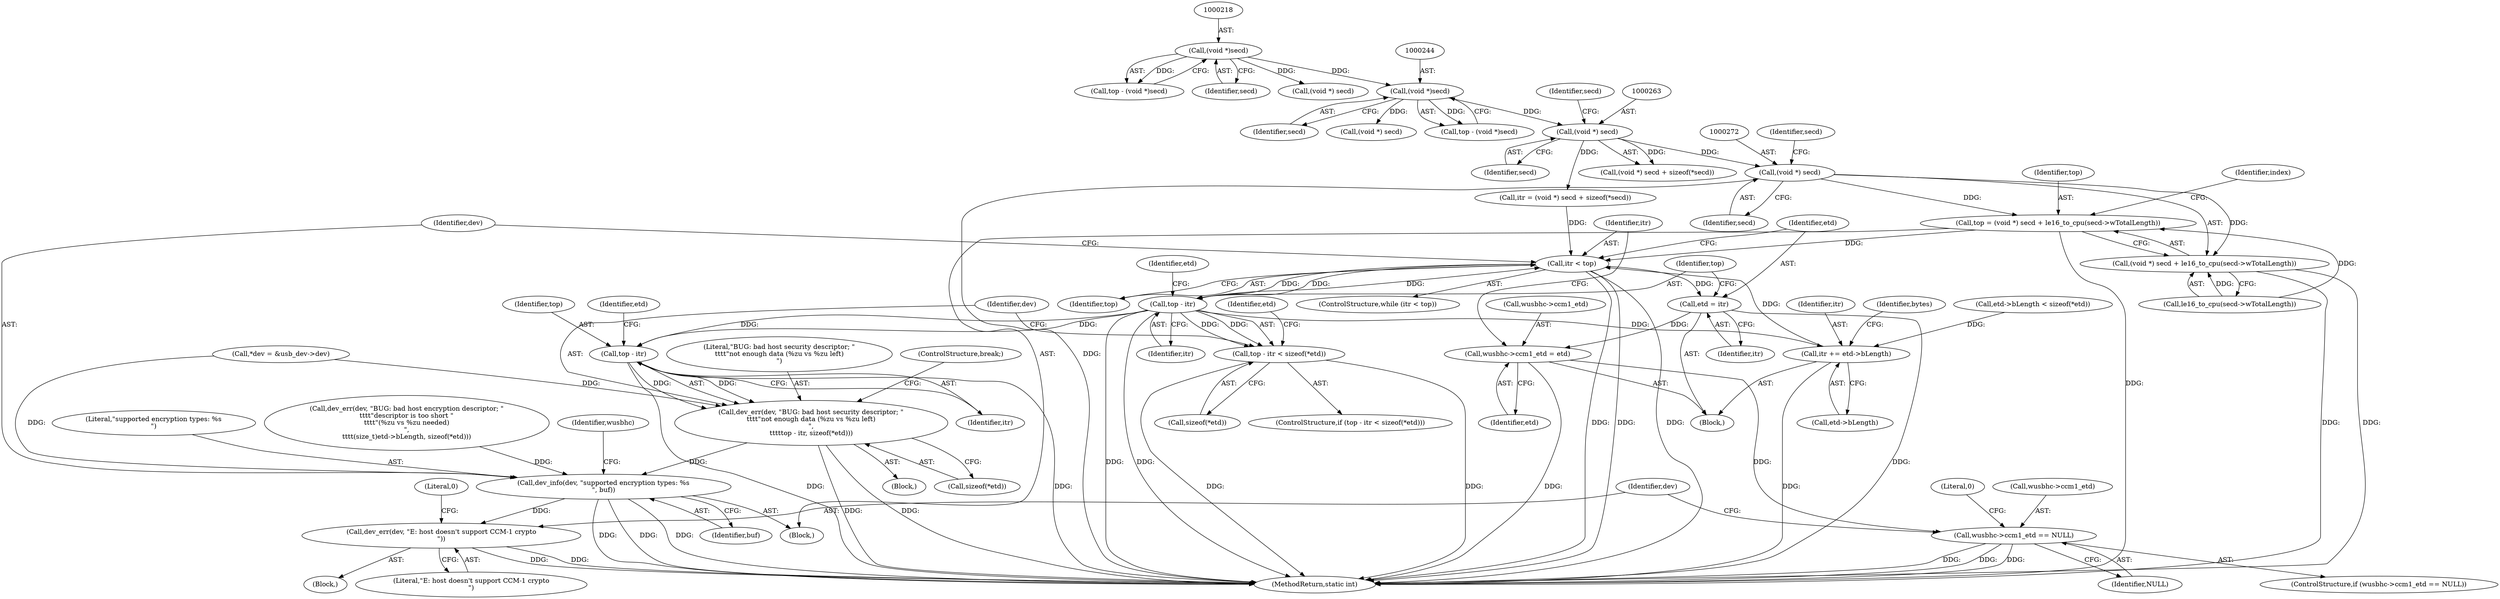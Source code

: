 digraph "0_linux_704620afc70cf47abb9d6a1a57f3825d2bca49cf_1@pointer" {
"1000271" [label="(Call,(void *) secd)"];
"1000262" [label="(Call,(void *) secd)"];
"1000243" [label="(Call,(void *)secd)"];
"1000217" [label="(Call,(void *)secd)"];
"1000268" [label="(Call,top = (void *) secd + le16_to_cpu(secd->wTotalLength))"];
"1000285" [label="(Call,itr < top)"];
"1000289" [label="(Call,etd = itr)"];
"1000355" [label="(Call,wusbhc->ccm1_etd = etd)"];
"1000365" [label="(Call,wusbhc->ccm1_etd == NULL)"];
"1000294" [label="(Call,top - itr)"];
"1000293" [label="(Call,top - itr < sizeof(*etd))"];
"1000304" [label="(Call,top - itr)"];
"1000301" [label="(Call,dev_err(dev, \"BUG: bad host security descriptor; \"\n\t\t\t\t\"not enough data (%zu vs %zu left)\n\",\n\t\t\t\ttop - itr, sizeof(*etd)))"];
"1000360" [label="(Call,dev_info(dev, \"supported encryption types: %s\n\", buf))"];
"1000371" [label="(Call,dev_err(dev, \"E: host doesn't support CCM-1 crypto\n\"))"];
"1000332" [label="(Call,itr += etd->bLength)"];
"1000270" [label="(Call,(void *) secd + le16_to_cpu(secd->wTotalLength))"];
"1000268" [label="(Call,top = (void *) secd + le16_to_cpu(secd->wTotalLength))"];
"1000306" [label="(Identifier,itr)"];
"1000287" [label="(Identifier,top)"];
"1000269" [label="(Identifier,top)"];
"1000371" [label="(Call,dev_err(dev, \"E: host doesn't support CCM-1 crypto\n\"))"];
"1000372" [label="(Identifier,dev)"];
"1000333" [label="(Identifier,itr)"];
"1000227" [label="(Call,(void *) secd)"];
"1000274" [label="(Call,le16_to_cpu(secd->wTotalLength))"];
"1000217" [label="(Call,(void *)secd)"];
"1000309" [label="(Identifier,etd)"];
"1000245" [label="(Identifier,secd)"];
"1000369" [label="(Identifier,NULL)"];
"1000261" [label="(Call,(void *) secd + sizeof(*secd))"];
"1000362" [label="(Literal,\"supported encryption types: %s\n\")"];
"1000253" [label="(Call,(void *) secd)"];
"1000365" [label="(Call,wusbhc->ccm1_etd == NULL)"];
"1000361" [label="(Identifier,dev)"];
"1000296" [label="(Identifier,itr)"];
"1000294" [label="(Call,top - itr)"];
"1000302" [label="(Identifier,dev)"];
"1000320" [label="(Call,dev_err(dev, \"BUG: bad host encryption descriptor; \"\n\t\t\t\t\"descriptor is too short \"\n\t\t\t\t\"(%zu vs %zu needed)\n\",\n\t\t\t\t(size_t)etd->bLength, sizeof(*etd)))"];
"1000373" [label="(Literal,\"E: host doesn't support CCM-1 crypto\n\")"];
"1000293" [label="(Call,top - itr < sizeof(*etd))"];
"1000367" [label="(Identifier,wusbhc)"];
"1000301" [label="(Call,dev_err(dev, \"BUG: bad host security descriptor; \"\n\t\t\t\t\"not enough data (%zu vs %zu left)\n\",\n\t\t\t\ttop - itr, sizeof(*etd)))"];
"1000271" [label="(Call,(void *) secd)"];
"1000364" [label="(ControlStructure,if (wusbhc->ccm1_etd == NULL))"];
"1000360" [label="(Call,dev_info(dev, \"supported encryption types: %s\n\", buf))"];
"1000307" [label="(Call,sizeof(*etd))"];
"1000270" [label="(Call,(void *) secd + le16_to_cpu(secd->wTotalLength))"];
"1000366" [label="(Call,wusbhc->ccm1_etd)"];
"1000241" [label="(Call,top - (void *)secd)"];
"1000259" [label="(Call,itr = (void *) secd + sizeof(*secd))"];
"1000355" [label="(Call,wusbhc->ccm1_etd = etd)"];
"1000377" [label="(Literal,0)"];
"1000284" [label="(ControlStructure,while (itr < top))"];
"1000378" [label="(MethodReturn,static int)"];
"1000262" [label="(Call,(void *) secd)"];
"1000219" [label="(Identifier,secd)"];
"1000299" [label="(Identifier,etd)"];
"1000267" [label="(Identifier,secd)"];
"1000334" [label="(Call,etd->bLength)"];
"1000285" [label="(Call,itr < top)"];
"1000276" [label="(Identifier,secd)"];
"1000243" [label="(Call,(void *)secd)"];
"1000288" [label="(Block,)"];
"1000295" [label="(Identifier,top)"];
"1000305" [label="(Identifier,top)"];
"1000290" [label="(Identifier,etd)"];
"1000289" [label="(Call,etd = itr)"];
"1000363" [label="(Identifier,buf)"];
"1000264" [label="(Identifier,secd)"];
"1000356" [label="(Call,wusbhc->ccm1_etd)"];
"1000292" [label="(ControlStructure,if (top - itr < sizeof(*etd)))"];
"1000215" [label="(Call,top - (void *)secd)"];
"1000291" [label="(Identifier,itr)"];
"1000370" [label="(Block,)"];
"1000359" [label="(Identifier,etd)"];
"1000332" [label="(Call,itr += etd->bLength)"];
"1000310" [label="(ControlStructure,break;)"];
"1000286" [label="(Identifier,itr)"];
"1000273" [label="(Identifier,secd)"];
"1000105" [label="(Block,)"];
"1000304" [label="(Call,top - itr)"];
"1000303" [label="(Literal,\"BUG: bad host security descriptor; \"\n\t\t\t\t\"not enough data (%zu vs %zu left)\n\")"];
"1000375" [label="(Literal,0)"];
"1000338" [label="(Identifier,bytes)"];
"1000123" [label="(Call,*dev = &usb_dev->dev)"];
"1000297" [label="(Call,sizeof(*etd))"];
"1000279" [label="(Identifier,index)"];
"1000314" [label="(Identifier,etd)"];
"1000312" [label="(Call,etd->bLength < sizeof(*etd))"];
"1000300" [label="(Block,)"];
"1000271" -> "1000270"  [label="AST: "];
"1000271" -> "1000273"  [label="CFG: "];
"1000272" -> "1000271"  [label="AST: "];
"1000273" -> "1000271"  [label="AST: "];
"1000276" -> "1000271"  [label="CFG: "];
"1000271" -> "1000378"  [label="DDG: "];
"1000271" -> "1000268"  [label="DDG: "];
"1000271" -> "1000270"  [label="DDG: "];
"1000262" -> "1000271"  [label="DDG: "];
"1000262" -> "1000261"  [label="AST: "];
"1000262" -> "1000264"  [label="CFG: "];
"1000263" -> "1000262"  [label="AST: "];
"1000264" -> "1000262"  [label="AST: "];
"1000267" -> "1000262"  [label="CFG: "];
"1000262" -> "1000259"  [label="DDG: "];
"1000262" -> "1000261"  [label="DDG: "];
"1000243" -> "1000262"  [label="DDG: "];
"1000243" -> "1000241"  [label="AST: "];
"1000243" -> "1000245"  [label="CFG: "];
"1000244" -> "1000243"  [label="AST: "];
"1000245" -> "1000243"  [label="AST: "];
"1000241" -> "1000243"  [label="CFG: "];
"1000243" -> "1000241"  [label="DDG: "];
"1000217" -> "1000243"  [label="DDG: "];
"1000243" -> "1000253"  [label="DDG: "];
"1000217" -> "1000215"  [label="AST: "];
"1000217" -> "1000219"  [label="CFG: "];
"1000218" -> "1000217"  [label="AST: "];
"1000219" -> "1000217"  [label="AST: "];
"1000215" -> "1000217"  [label="CFG: "];
"1000217" -> "1000215"  [label="DDG: "];
"1000217" -> "1000227"  [label="DDG: "];
"1000268" -> "1000105"  [label="AST: "];
"1000268" -> "1000270"  [label="CFG: "];
"1000269" -> "1000268"  [label="AST: "];
"1000270" -> "1000268"  [label="AST: "];
"1000279" -> "1000268"  [label="CFG: "];
"1000268" -> "1000378"  [label="DDG: "];
"1000274" -> "1000268"  [label="DDG: "];
"1000268" -> "1000285"  [label="DDG: "];
"1000285" -> "1000284"  [label="AST: "];
"1000285" -> "1000287"  [label="CFG: "];
"1000286" -> "1000285"  [label="AST: "];
"1000287" -> "1000285"  [label="AST: "];
"1000290" -> "1000285"  [label="CFG: "];
"1000361" -> "1000285"  [label="CFG: "];
"1000285" -> "1000378"  [label="DDG: "];
"1000285" -> "1000378"  [label="DDG: "];
"1000285" -> "1000378"  [label="DDG: "];
"1000259" -> "1000285"  [label="DDG: "];
"1000332" -> "1000285"  [label="DDG: "];
"1000294" -> "1000285"  [label="DDG: "];
"1000285" -> "1000289"  [label="DDG: "];
"1000285" -> "1000294"  [label="DDG: "];
"1000285" -> "1000294"  [label="DDG: "];
"1000289" -> "1000288"  [label="AST: "];
"1000289" -> "1000291"  [label="CFG: "];
"1000290" -> "1000289"  [label="AST: "];
"1000291" -> "1000289"  [label="AST: "];
"1000295" -> "1000289"  [label="CFG: "];
"1000289" -> "1000378"  [label="DDG: "];
"1000289" -> "1000355"  [label="DDG: "];
"1000355" -> "1000288"  [label="AST: "];
"1000355" -> "1000359"  [label="CFG: "];
"1000356" -> "1000355"  [label="AST: "];
"1000359" -> "1000355"  [label="AST: "];
"1000286" -> "1000355"  [label="CFG: "];
"1000355" -> "1000378"  [label="DDG: "];
"1000355" -> "1000365"  [label="DDG: "];
"1000365" -> "1000364"  [label="AST: "];
"1000365" -> "1000369"  [label="CFG: "];
"1000366" -> "1000365"  [label="AST: "];
"1000369" -> "1000365"  [label="AST: "];
"1000372" -> "1000365"  [label="CFG: "];
"1000377" -> "1000365"  [label="CFG: "];
"1000365" -> "1000378"  [label="DDG: "];
"1000365" -> "1000378"  [label="DDG: "];
"1000365" -> "1000378"  [label="DDG: "];
"1000294" -> "1000293"  [label="AST: "];
"1000294" -> "1000296"  [label="CFG: "];
"1000295" -> "1000294"  [label="AST: "];
"1000296" -> "1000294"  [label="AST: "];
"1000299" -> "1000294"  [label="CFG: "];
"1000294" -> "1000378"  [label="DDG: "];
"1000294" -> "1000378"  [label="DDG: "];
"1000294" -> "1000293"  [label="DDG: "];
"1000294" -> "1000293"  [label="DDG: "];
"1000294" -> "1000304"  [label="DDG: "];
"1000294" -> "1000304"  [label="DDG: "];
"1000294" -> "1000332"  [label="DDG: "];
"1000293" -> "1000292"  [label="AST: "];
"1000293" -> "1000297"  [label="CFG: "];
"1000297" -> "1000293"  [label="AST: "];
"1000302" -> "1000293"  [label="CFG: "];
"1000314" -> "1000293"  [label="CFG: "];
"1000293" -> "1000378"  [label="DDG: "];
"1000293" -> "1000378"  [label="DDG: "];
"1000304" -> "1000301"  [label="AST: "];
"1000304" -> "1000306"  [label="CFG: "];
"1000305" -> "1000304"  [label="AST: "];
"1000306" -> "1000304"  [label="AST: "];
"1000309" -> "1000304"  [label="CFG: "];
"1000304" -> "1000378"  [label="DDG: "];
"1000304" -> "1000378"  [label="DDG: "];
"1000304" -> "1000301"  [label="DDG: "];
"1000304" -> "1000301"  [label="DDG: "];
"1000301" -> "1000300"  [label="AST: "];
"1000301" -> "1000307"  [label="CFG: "];
"1000302" -> "1000301"  [label="AST: "];
"1000303" -> "1000301"  [label="AST: "];
"1000307" -> "1000301"  [label="AST: "];
"1000310" -> "1000301"  [label="CFG: "];
"1000301" -> "1000378"  [label="DDG: "];
"1000301" -> "1000378"  [label="DDG: "];
"1000123" -> "1000301"  [label="DDG: "];
"1000301" -> "1000360"  [label="DDG: "];
"1000360" -> "1000105"  [label="AST: "];
"1000360" -> "1000363"  [label="CFG: "];
"1000361" -> "1000360"  [label="AST: "];
"1000362" -> "1000360"  [label="AST: "];
"1000363" -> "1000360"  [label="AST: "];
"1000367" -> "1000360"  [label="CFG: "];
"1000360" -> "1000378"  [label="DDG: "];
"1000360" -> "1000378"  [label="DDG: "];
"1000360" -> "1000378"  [label="DDG: "];
"1000320" -> "1000360"  [label="DDG: "];
"1000123" -> "1000360"  [label="DDG: "];
"1000360" -> "1000371"  [label="DDG: "];
"1000371" -> "1000370"  [label="AST: "];
"1000371" -> "1000373"  [label="CFG: "];
"1000372" -> "1000371"  [label="AST: "];
"1000373" -> "1000371"  [label="AST: "];
"1000375" -> "1000371"  [label="CFG: "];
"1000371" -> "1000378"  [label="DDG: "];
"1000371" -> "1000378"  [label="DDG: "];
"1000332" -> "1000288"  [label="AST: "];
"1000332" -> "1000334"  [label="CFG: "];
"1000333" -> "1000332"  [label="AST: "];
"1000334" -> "1000332"  [label="AST: "];
"1000338" -> "1000332"  [label="CFG: "];
"1000332" -> "1000378"  [label="DDG: "];
"1000312" -> "1000332"  [label="DDG: "];
"1000270" -> "1000274"  [label="CFG: "];
"1000274" -> "1000270"  [label="AST: "];
"1000270" -> "1000378"  [label="DDG: "];
"1000270" -> "1000378"  [label="DDG: "];
"1000274" -> "1000270"  [label="DDG: "];
}
